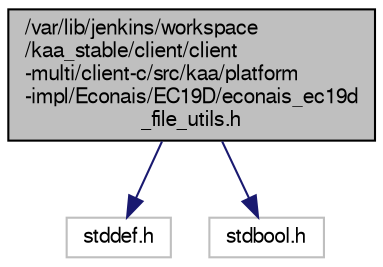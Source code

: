 digraph "/var/lib/jenkins/workspace/kaa_stable/client/client-multi/client-c/src/kaa/platform-impl/Econais/EC19D/econais_ec19d_file_utils.h"
{
  bgcolor="transparent";
  edge [fontname="FreeSans",fontsize="10",labelfontname="FreeSans",labelfontsize="10"];
  node [fontname="FreeSans",fontsize="10",shape=record];
  Node1 [label="/var/lib/jenkins/workspace\l/kaa_stable/client/client\l-multi/client-c/src/kaa/platform\l-impl/Econais/EC19D/econais_ec19d\l_file_utils.h",height=0.2,width=0.4,color="black", fillcolor="grey75", style="filled" fontcolor="black"];
  Node1 -> Node2 [color="midnightblue",fontsize="10",style="solid",fontname="FreeSans"];
  Node2 [label="stddef.h",height=0.2,width=0.4,color="grey75"];
  Node1 -> Node3 [color="midnightblue",fontsize="10",style="solid",fontname="FreeSans"];
  Node3 [label="stdbool.h",height=0.2,width=0.4,color="grey75"];
}
